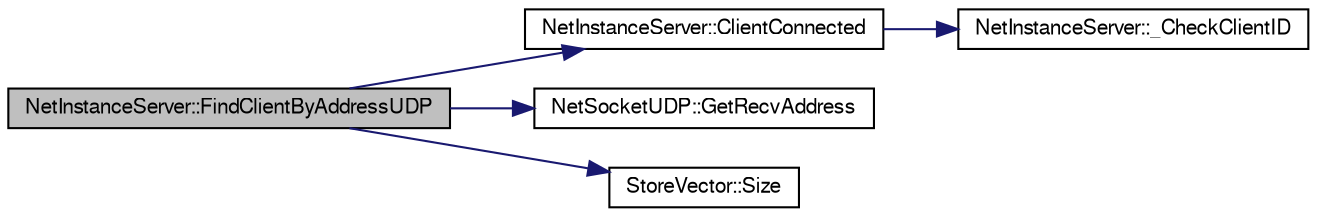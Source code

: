 digraph G
{
  edge [fontname="FreeSans",fontsize="10",labelfontname="FreeSans",labelfontsize="10"];
  node [fontname="FreeSans",fontsize="10",shape=record];
  rankdir=LR;
  Node1 [label="NetInstanceServer::FindClientByAddressUDP",height=0.2,width=0.4,color="black", fillcolor="grey75", style="filled" fontcolor="black"];
  Node1 -> Node2 [color="midnightblue",fontsize="10",style="solid",fontname="FreeSans"];
  Node2 [label="NetInstanceServer::ClientConnected",height=0.2,width=0.4,color="black", fillcolor="white", style="filled",URL="$class_net_instance_server.html#a7dbe3642404772a9ad1910c936e93344"];
  Node2 -> Node3 [color="midnightblue",fontsize="10",style="solid",fontname="FreeSans"];
  Node3 [label="NetInstanceServer::_CheckClientID",height=0.2,width=0.4,color="black", fillcolor="white", style="filled",URL="$class_net_instance_server.html#a7fc65f025b90e4550b2477a9483246ee"];
  Node1 -> Node4 [color="midnightblue",fontsize="10",style="solid",fontname="FreeSans"];
  Node4 [label="NetSocketUDP::GetRecvAddress",height=0.2,width=0.4,color="black", fillcolor="white", style="filled",URL="$class_net_socket_u_d_p.html#afd1821663f6a220158afd74079787c8f"];
  Node1 -> Node5 [color="midnightblue",fontsize="10",style="solid",fontname="FreeSans"];
  Node5 [label="StoreVector::Size",height=0.2,width=0.4,color="black", fillcolor="white", style="filled",URL="$class_store_vector.html#a161dc8c23affc6290c7dced3f1b77382"];
}
